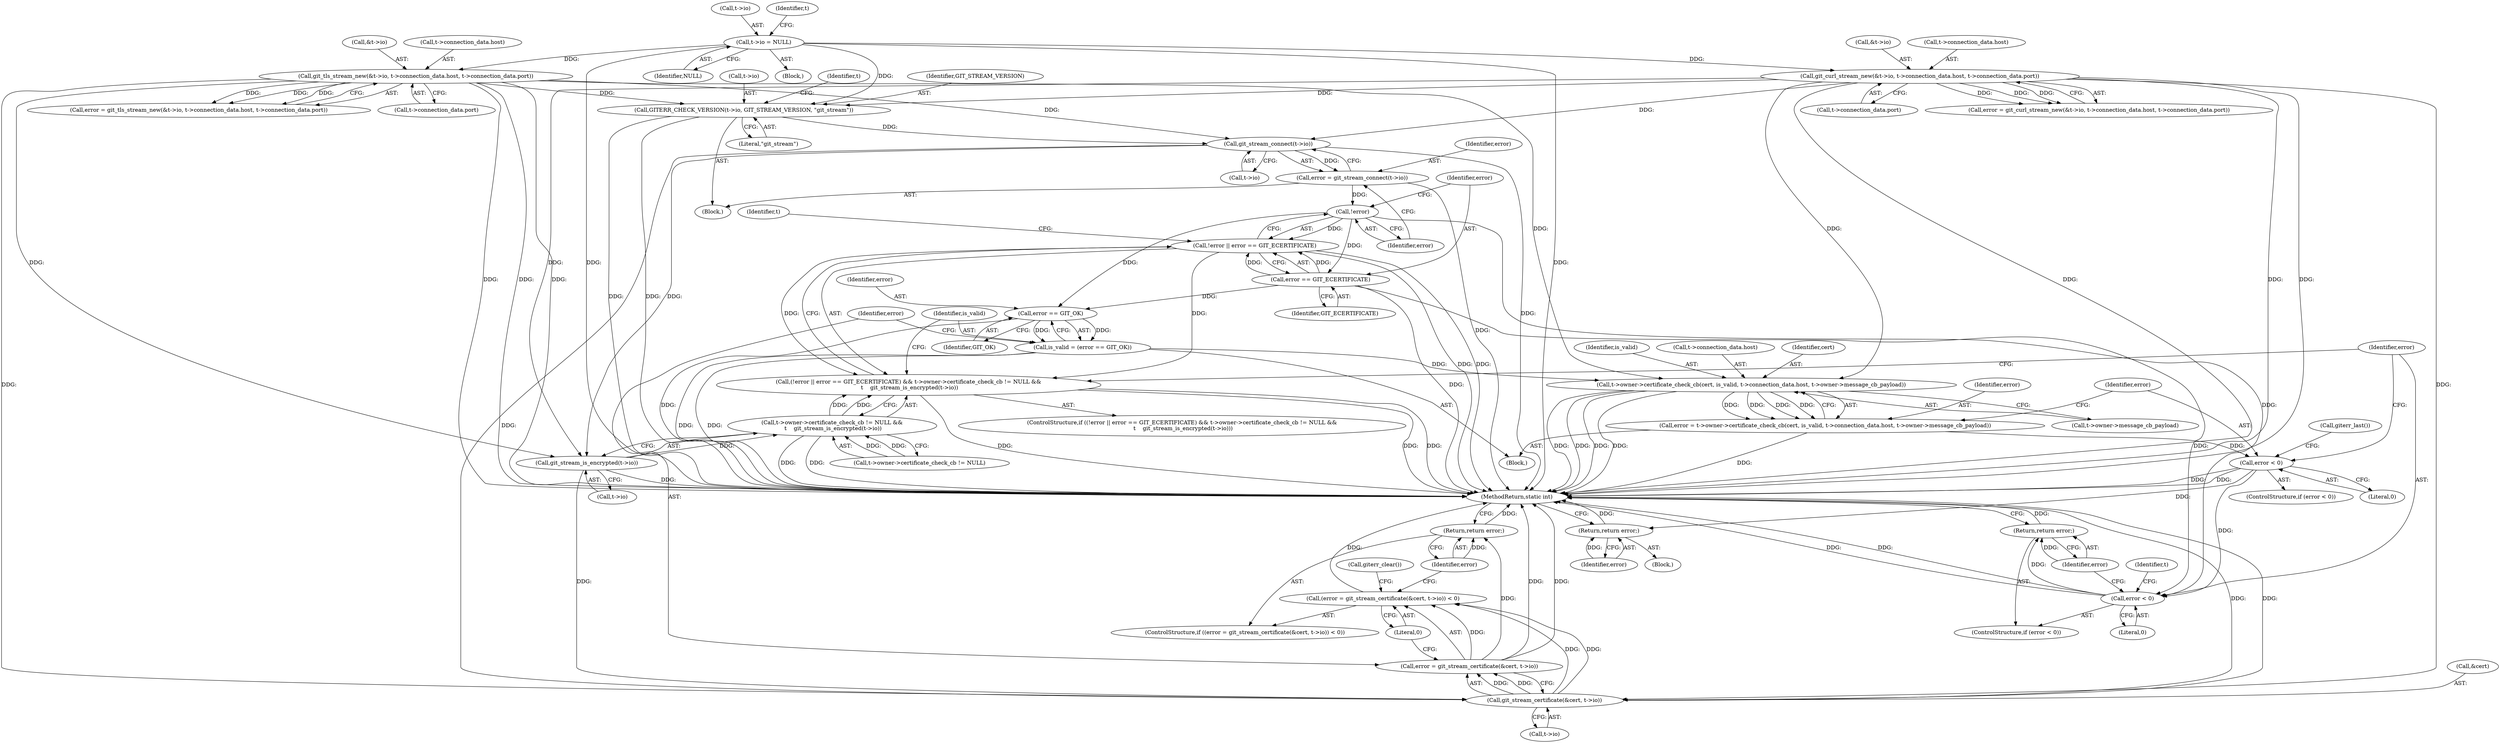 digraph "0_libgit2_9a64e62f0f20c9cf9b2e1609f037060eb2d8eb22@API" {
"1000202" [label="(Call,git_stream_connect(t->io))"];
"1000171" [label="(Call,git_curl_stream_new(&t->io, t->connection_data.host, t->connection_data.port))"];
"1000133" [label="(Call,t->io = NULL)"];
"1000152" [label="(Call,git_tls_stream_new(&t->io, t->connection_data.host, t->connection_data.port))"];
"1000192" [label="(Call,GITERR_CHECK_VERSION(t->io, GIT_STREAM_VERSION, \"git_stream\"))"];
"1000200" [label="(Call,error = git_stream_connect(t->io))"];
"1000209" [label="(Call,!error)"];
"1000208" [label="(Call,!error || error == GIT_ECERTIFICATE)"];
"1000207" [label="(Call,(!error || error == GIT_ECERTIFICATE) && t->owner->certificate_check_cb != NULL &&\n \t    git_stream_is_encrypted(t->io))"];
"1000211" [label="(Call,error == GIT_ECERTIFICATE)"];
"1000231" [label="(Call,error == GIT_OK)"];
"1000229" [label="(Call,is_valid = (error == GIT_OK))"];
"1000250" [label="(Call,t->owner->certificate_check_cb(cert, is_valid, t->connection_data.host, t->owner->message_cb_payload))"];
"1000248" [label="(Call,error = t->owner->certificate_check_cb(cert, is_valid, t->connection_data.host, t->owner->message_cb_payload))"];
"1000264" [label="(Call,error < 0)"];
"1000274" [label="(Return,return error;)"];
"1000277" [label="(Call,error < 0)"];
"1000280" [label="(Return,return error;)"];
"1000222" [label="(Call,git_stream_is_encrypted(t->io))"];
"1000214" [label="(Call,t->owner->certificate_check_cb != NULL &&\n \t    git_stream_is_encrypted(t->io))"];
"1000238" [label="(Call,git_stream_certificate(&cert, t->io))"];
"1000235" [label="(Call,(error = git_stream_certificate(&cert, t->io)) < 0)"];
"1000236" [label="(Call,error = git_stream_certificate(&cert, t->io))"];
"1000245" [label="(Return,return error;)"];
"1000209" [label="(Call,!error)"];
"1000133" [label="(Call,t->io = NULL)"];
"1000258" [label="(Call,t->owner->message_cb_payload)"];
"1000124" [label="(Block,)"];
"1000267" [label="(Block,)"];
"1000241" [label="(Call,t->io)"];
"1000192" [label="(Call,GITERR_CHECK_VERSION(t->io, GIT_STREAM_VERSION, \"git_stream\"))"];
"1000289" [label="(MethodReturn,static int)"];
"1000226" [label="(Block,)"];
"1000275" [label="(Identifier,error)"];
"1000280" [label="(Return,return error;)"];
"1000137" [label="(Identifier,NULL)"];
"1000265" [label="(Identifier,error)"];
"1000279" [label="(Literal,0)"];
"1000239" [label="(Call,&cert)"];
"1000150" [label="(Call,error = git_tls_stream_new(&t->io, t->connection_data.host, t->connection_data.port))"];
"1000277" [label="(Call,error < 0)"];
"1000218" [label="(Identifier,t)"];
"1000200" [label="(Call,error = git_stream_connect(t->io))"];
"1000134" [label="(Call,t->io)"];
"1000252" [label="(Identifier,is_valid)"];
"1000210" [label="(Identifier,error)"];
"1000203" [label="(Call,t->io)"];
"1000264" [label="(Call,error < 0)"];
"1000152" [label="(Call,git_tls_stream_new(&t->io, t->connection_data.host, t->connection_data.port))"];
"1000253" [label="(Call,t->connection_data.host)"];
"1000247" [label="(Call,giterr_clear())"];
"1000212" [label="(Identifier,error)"];
"1000230" [label="(Identifier,is_valid)"];
"1000140" [label="(Identifier,t)"];
"1000251" [label="(Identifier,cert)"];
"1000162" [label="(Call,t->connection_data.port)"];
"1000250" [label="(Call,t->owner->certificate_check_cb(cert, is_valid, t->connection_data.host, t->owner->message_cb_payload))"];
"1000211" [label="(Call,error == GIT_ECERTIFICATE)"];
"1000171" [label="(Call,git_curl_stream_new(&t->io, t->connection_data.host, t->connection_data.port))"];
"1000266" [label="(Literal,0)"];
"1000214" [label="(Call,t->owner->certificate_check_cb != NULL &&\n \t    git_stream_is_encrypted(t->io))"];
"1000157" [label="(Call,t->connection_data.host)"];
"1000234" [label="(ControlStructure,if ((error = git_stream_certificate(&cert, t->io)) < 0))"];
"1000197" [label="(Literal,\"git_stream\")"];
"1000229" [label="(Call,is_valid = (error == GIT_OK))"];
"1000281" [label="(Identifier,error)"];
"1000207" [label="(Call,(!error || error == GIT_ECERTIFICATE) && t->owner->certificate_check_cb != NULL &&\n \t    git_stream_is_encrypted(t->io))"];
"1000248" [label="(Call,error = t->owner->certificate_check_cb(cert, is_valid, t->connection_data.host, t->owner->message_cb_payload))"];
"1000201" [label="(Identifier,error)"];
"1000236" [label="(Call,error = git_stream_certificate(&cert, t->io))"];
"1000244" [label="(Literal,0)"];
"1000249" [label="(Identifier,error)"];
"1000176" [label="(Call,t->connection_data.host)"];
"1000213" [label="(Identifier,GIT_ECERTIFICATE)"];
"1000233" [label="(Identifier,GIT_OK)"];
"1000235" [label="(Call,(error = git_stream_certificate(&cert, t->io)) < 0)"];
"1000231" [label="(Call,error == GIT_OK)"];
"1000284" [label="(Identifier,t)"];
"1000245" [label="(Return,return error;)"];
"1000215" [label="(Call,t->owner->certificate_check_cb != NULL)"];
"1000237" [label="(Identifier,error)"];
"1000206" [label="(ControlStructure,if ((!error || error == GIT_ECERTIFICATE) && t->owner->certificate_check_cb != NULL &&\n \t    git_stream_is_encrypted(t->io)))"];
"1000196" [label="(Identifier,GIT_STREAM_VERSION)"];
"1000102" [label="(Block,)"];
"1000238" [label="(Call,git_stream_certificate(&cert, t->io))"];
"1000153" [label="(Call,&t->io)"];
"1000276" [label="(ControlStructure,if (error < 0))"];
"1000223" [label="(Call,t->io)"];
"1000232" [label="(Identifier,error)"];
"1000208" [label="(Call,!error || error == GIT_ECERTIFICATE)"];
"1000172" [label="(Call,&t->io)"];
"1000278" [label="(Identifier,error)"];
"1000246" [label="(Identifier,error)"];
"1000202" [label="(Call,git_stream_connect(t->io))"];
"1000222" [label="(Call,git_stream_is_encrypted(t->io))"];
"1000181" [label="(Call,t->connection_data.port)"];
"1000193" [label="(Call,t->io)"];
"1000270" [label="(Call,giterr_last())"];
"1000199" [label="(Identifier,t)"];
"1000169" [label="(Call,error = git_curl_stream_new(&t->io, t->connection_data.host, t->connection_data.port))"];
"1000274" [label="(Return,return error;)"];
"1000263" [label="(ControlStructure,if (error < 0))"];
"1000202" -> "1000200"  [label="AST: "];
"1000202" -> "1000203"  [label="CFG: "];
"1000203" -> "1000202"  [label="AST: "];
"1000200" -> "1000202"  [label="CFG: "];
"1000202" -> "1000289"  [label="DDG: "];
"1000202" -> "1000200"  [label="DDG: "];
"1000171" -> "1000202"  [label="DDG: "];
"1000152" -> "1000202"  [label="DDG: "];
"1000192" -> "1000202"  [label="DDG: "];
"1000202" -> "1000222"  [label="DDG: "];
"1000202" -> "1000238"  [label="DDG: "];
"1000171" -> "1000169"  [label="AST: "];
"1000171" -> "1000181"  [label="CFG: "];
"1000172" -> "1000171"  [label="AST: "];
"1000176" -> "1000171"  [label="AST: "];
"1000181" -> "1000171"  [label="AST: "];
"1000169" -> "1000171"  [label="CFG: "];
"1000171" -> "1000289"  [label="DDG: "];
"1000171" -> "1000289"  [label="DDG: "];
"1000171" -> "1000289"  [label="DDG: "];
"1000171" -> "1000169"  [label="DDG: "];
"1000171" -> "1000169"  [label="DDG: "];
"1000171" -> "1000169"  [label="DDG: "];
"1000133" -> "1000171"  [label="DDG: "];
"1000171" -> "1000192"  [label="DDG: "];
"1000171" -> "1000222"  [label="DDG: "];
"1000171" -> "1000238"  [label="DDG: "];
"1000171" -> "1000250"  [label="DDG: "];
"1000133" -> "1000124"  [label="AST: "];
"1000133" -> "1000137"  [label="CFG: "];
"1000134" -> "1000133"  [label="AST: "];
"1000137" -> "1000133"  [label="AST: "];
"1000140" -> "1000133"  [label="CFG: "];
"1000133" -> "1000289"  [label="DDG: "];
"1000133" -> "1000289"  [label="DDG: "];
"1000133" -> "1000152"  [label="DDG: "];
"1000133" -> "1000192"  [label="DDG: "];
"1000152" -> "1000150"  [label="AST: "];
"1000152" -> "1000162"  [label="CFG: "];
"1000153" -> "1000152"  [label="AST: "];
"1000157" -> "1000152"  [label="AST: "];
"1000162" -> "1000152"  [label="AST: "];
"1000150" -> "1000152"  [label="CFG: "];
"1000152" -> "1000289"  [label="DDG: "];
"1000152" -> "1000289"  [label="DDG: "];
"1000152" -> "1000289"  [label="DDG: "];
"1000152" -> "1000150"  [label="DDG: "];
"1000152" -> "1000150"  [label="DDG: "];
"1000152" -> "1000150"  [label="DDG: "];
"1000152" -> "1000192"  [label="DDG: "];
"1000152" -> "1000222"  [label="DDG: "];
"1000152" -> "1000238"  [label="DDG: "];
"1000152" -> "1000250"  [label="DDG: "];
"1000192" -> "1000102"  [label="AST: "];
"1000192" -> "1000197"  [label="CFG: "];
"1000193" -> "1000192"  [label="AST: "];
"1000196" -> "1000192"  [label="AST: "];
"1000197" -> "1000192"  [label="AST: "];
"1000199" -> "1000192"  [label="CFG: "];
"1000192" -> "1000289"  [label="DDG: "];
"1000192" -> "1000289"  [label="DDG: "];
"1000200" -> "1000102"  [label="AST: "];
"1000201" -> "1000200"  [label="AST: "];
"1000210" -> "1000200"  [label="CFG: "];
"1000200" -> "1000289"  [label="DDG: "];
"1000200" -> "1000209"  [label="DDG: "];
"1000209" -> "1000208"  [label="AST: "];
"1000209" -> "1000210"  [label="CFG: "];
"1000210" -> "1000209"  [label="AST: "];
"1000212" -> "1000209"  [label="CFG: "];
"1000208" -> "1000209"  [label="CFG: "];
"1000209" -> "1000208"  [label="DDG: "];
"1000209" -> "1000211"  [label="DDG: "];
"1000209" -> "1000231"  [label="DDG: "];
"1000209" -> "1000277"  [label="DDG: "];
"1000208" -> "1000207"  [label="AST: "];
"1000208" -> "1000211"  [label="CFG: "];
"1000211" -> "1000208"  [label="AST: "];
"1000218" -> "1000208"  [label="CFG: "];
"1000207" -> "1000208"  [label="CFG: "];
"1000208" -> "1000289"  [label="DDG: "];
"1000208" -> "1000289"  [label="DDG: "];
"1000208" -> "1000207"  [label="DDG: "];
"1000208" -> "1000207"  [label="DDG: "];
"1000211" -> "1000208"  [label="DDG: "];
"1000211" -> "1000208"  [label="DDG: "];
"1000207" -> "1000206"  [label="AST: "];
"1000207" -> "1000214"  [label="CFG: "];
"1000214" -> "1000207"  [label="AST: "];
"1000230" -> "1000207"  [label="CFG: "];
"1000278" -> "1000207"  [label="CFG: "];
"1000207" -> "1000289"  [label="DDG: "];
"1000207" -> "1000289"  [label="DDG: "];
"1000207" -> "1000289"  [label="DDG: "];
"1000214" -> "1000207"  [label="DDG: "];
"1000214" -> "1000207"  [label="DDG: "];
"1000211" -> "1000213"  [label="CFG: "];
"1000212" -> "1000211"  [label="AST: "];
"1000213" -> "1000211"  [label="AST: "];
"1000211" -> "1000289"  [label="DDG: "];
"1000211" -> "1000231"  [label="DDG: "];
"1000211" -> "1000277"  [label="DDG: "];
"1000231" -> "1000229"  [label="AST: "];
"1000231" -> "1000233"  [label="CFG: "];
"1000232" -> "1000231"  [label="AST: "];
"1000233" -> "1000231"  [label="AST: "];
"1000229" -> "1000231"  [label="CFG: "];
"1000231" -> "1000289"  [label="DDG: "];
"1000231" -> "1000229"  [label="DDG: "];
"1000231" -> "1000229"  [label="DDG: "];
"1000229" -> "1000226"  [label="AST: "];
"1000230" -> "1000229"  [label="AST: "];
"1000237" -> "1000229"  [label="CFG: "];
"1000229" -> "1000289"  [label="DDG: "];
"1000229" -> "1000289"  [label="DDG: "];
"1000229" -> "1000250"  [label="DDG: "];
"1000250" -> "1000248"  [label="AST: "];
"1000250" -> "1000258"  [label="CFG: "];
"1000251" -> "1000250"  [label="AST: "];
"1000252" -> "1000250"  [label="AST: "];
"1000253" -> "1000250"  [label="AST: "];
"1000258" -> "1000250"  [label="AST: "];
"1000248" -> "1000250"  [label="CFG: "];
"1000250" -> "1000289"  [label="DDG: "];
"1000250" -> "1000289"  [label="DDG: "];
"1000250" -> "1000289"  [label="DDG: "];
"1000250" -> "1000289"  [label="DDG: "];
"1000250" -> "1000248"  [label="DDG: "];
"1000250" -> "1000248"  [label="DDG: "];
"1000250" -> "1000248"  [label="DDG: "];
"1000250" -> "1000248"  [label="DDG: "];
"1000248" -> "1000226"  [label="AST: "];
"1000249" -> "1000248"  [label="AST: "];
"1000265" -> "1000248"  [label="CFG: "];
"1000248" -> "1000289"  [label="DDG: "];
"1000248" -> "1000264"  [label="DDG: "];
"1000264" -> "1000263"  [label="AST: "];
"1000264" -> "1000266"  [label="CFG: "];
"1000265" -> "1000264"  [label="AST: "];
"1000266" -> "1000264"  [label="AST: "];
"1000270" -> "1000264"  [label="CFG: "];
"1000278" -> "1000264"  [label="CFG: "];
"1000264" -> "1000289"  [label="DDG: "];
"1000264" -> "1000289"  [label="DDG: "];
"1000264" -> "1000274"  [label="DDG: "];
"1000264" -> "1000277"  [label="DDG: "];
"1000274" -> "1000267"  [label="AST: "];
"1000274" -> "1000275"  [label="CFG: "];
"1000275" -> "1000274"  [label="AST: "];
"1000289" -> "1000274"  [label="CFG: "];
"1000274" -> "1000289"  [label="DDG: "];
"1000275" -> "1000274"  [label="DDG: "];
"1000277" -> "1000276"  [label="AST: "];
"1000277" -> "1000279"  [label="CFG: "];
"1000278" -> "1000277"  [label="AST: "];
"1000279" -> "1000277"  [label="AST: "];
"1000281" -> "1000277"  [label="CFG: "];
"1000284" -> "1000277"  [label="CFG: "];
"1000277" -> "1000289"  [label="DDG: "];
"1000277" -> "1000289"  [label="DDG: "];
"1000277" -> "1000280"  [label="DDG: "];
"1000280" -> "1000276"  [label="AST: "];
"1000280" -> "1000281"  [label="CFG: "];
"1000281" -> "1000280"  [label="AST: "];
"1000289" -> "1000280"  [label="CFG: "];
"1000280" -> "1000289"  [label="DDG: "];
"1000281" -> "1000280"  [label="DDG: "];
"1000222" -> "1000214"  [label="AST: "];
"1000222" -> "1000223"  [label="CFG: "];
"1000223" -> "1000222"  [label="AST: "];
"1000214" -> "1000222"  [label="CFG: "];
"1000222" -> "1000289"  [label="DDG: "];
"1000222" -> "1000214"  [label="DDG: "];
"1000222" -> "1000238"  [label="DDG: "];
"1000214" -> "1000215"  [label="CFG: "];
"1000215" -> "1000214"  [label="AST: "];
"1000214" -> "1000289"  [label="DDG: "];
"1000214" -> "1000289"  [label="DDG: "];
"1000215" -> "1000214"  [label="DDG: "];
"1000215" -> "1000214"  [label="DDG: "];
"1000238" -> "1000236"  [label="AST: "];
"1000238" -> "1000241"  [label="CFG: "];
"1000239" -> "1000238"  [label="AST: "];
"1000241" -> "1000238"  [label="AST: "];
"1000236" -> "1000238"  [label="CFG: "];
"1000238" -> "1000289"  [label="DDG: "];
"1000238" -> "1000289"  [label="DDG: "];
"1000238" -> "1000235"  [label="DDG: "];
"1000238" -> "1000235"  [label="DDG: "];
"1000238" -> "1000236"  [label="DDG: "];
"1000238" -> "1000236"  [label="DDG: "];
"1000235" -> "1000234"  [label="AST: "];
"1000235" -> "1000244"  [label="CFG: "];
"1000236" -> "1000235"  [label="AST: "];
"1000244" -> "1000235"  [label="AST: "];
"1000246" -> "1000235"  [label="CFG: "];
"1000247" -> "1000235"  [label="CFG: "];
"1000235" -> "1000289"  [label="DDG: "];
"1000236" -> "1000235"  [label="DDG: "];
"1000237" -> "1000236"  [label="AST: "];
"1000244" -> "1000236"  [label="CFG: "];
"1000236" -> "1000289"  [label="DDG: "];
"1000236" -> "1000289"  [label="DDG: "];
"1000236" -> "1000245"  [label="DDG: "];
"1000245" -> "1000234"  [label="AST: "];
"1000245" -> "1000246"  [label="CFG: "];
"1000246" -> "1000245"  [label="AST: "];
"1000289" -> "1000245"  [label="CFG: "];
"1000245" -> "1000289"  [label="DDG: "];
"1000246" -> "1000245"  [label="DDG: "];
}
